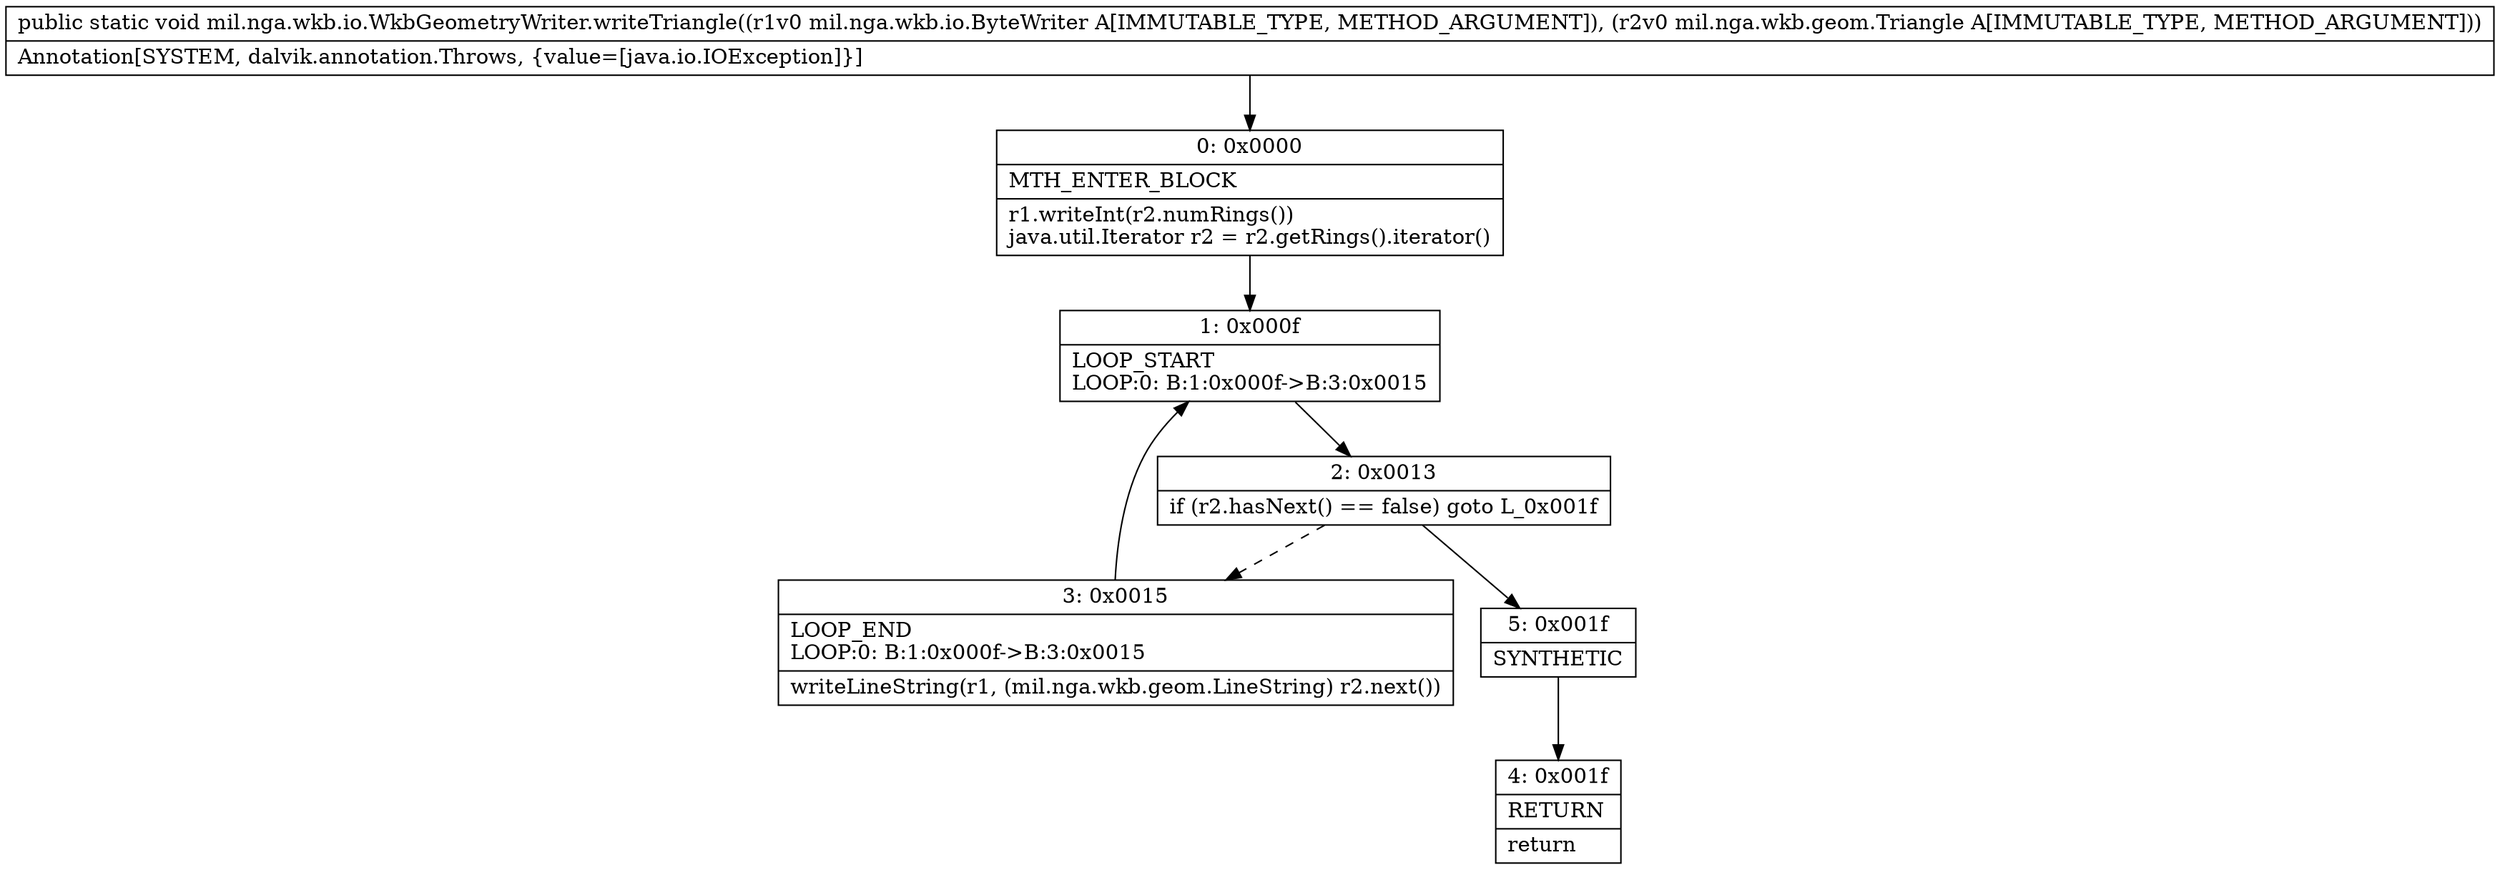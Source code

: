 digraph "CFG formil.nga.wkb.io.WkbGeometryWriter.writeTriangle(Lmil\/nga\/wkb\/io\/ByteWriter;Lmil\/nga\/wkb\/geom\/Triangle;)V" {
Node_0 [shape=record,label="{0\:\ 0x0000|MTH_ENTER_BLOCK\l|r1.writeInt(r2.numRings())\ljava.util.Iterator r2 = r2.getRings().iterator()\l}"];
Node_1 [shape=record,label="{1\:\ 0x000f|LOOP_START\lLOOP:0: B:1:0x000f\-\>B:3:0x0015\l}"];
Node_2 [shape=record,label="{2\:\ 0x0013|if (r2.hasNext() == false) goto L_0x001f\l}"];
Node_3 [shape=record,label="{3\:\ 0x0015|LOOP_END\lLOOP:0: B:1:0x000f\-\>B:3:0x0015\l|writeLineString(r1, (mil.nga.wkb.geom.LineString) r2.next())\l}"];
Node_4 [shape=record,label="{4\:\ 0x001f|RETURN\l|return\l}"];
Node_5 [shape=record,label="{5\:\ 0x001f|SYNTHETIC\l}"];
MethodNode[shape=record,label="{public static void mil.nga.wkb.io.WkbGeometryWriter.writeTriangle((r1v0 mil.nga.wkb.io.ByteWriter A[IMMUTABLE_TYPE, METHOD_ARGUMENT]), (r2v0 mil.nga.wkb.geom.Triangle A[IMMUTABLE_TYPE, METHOD_ARGUMENT]))  | Annotation[SYSTEM, dalvik.annotation.Throws, \{value=[java.io.IOException]\}]\l}"];
MethodNode -> Node_0;
Node_0 -> Node_1;
Node_1 -> Node_2;
Node_2 -> Node_3[style=dashed];
Node_2 -> Node_5;
Node_3 -> Node_1;
Node_5 -> Node_4;
}

